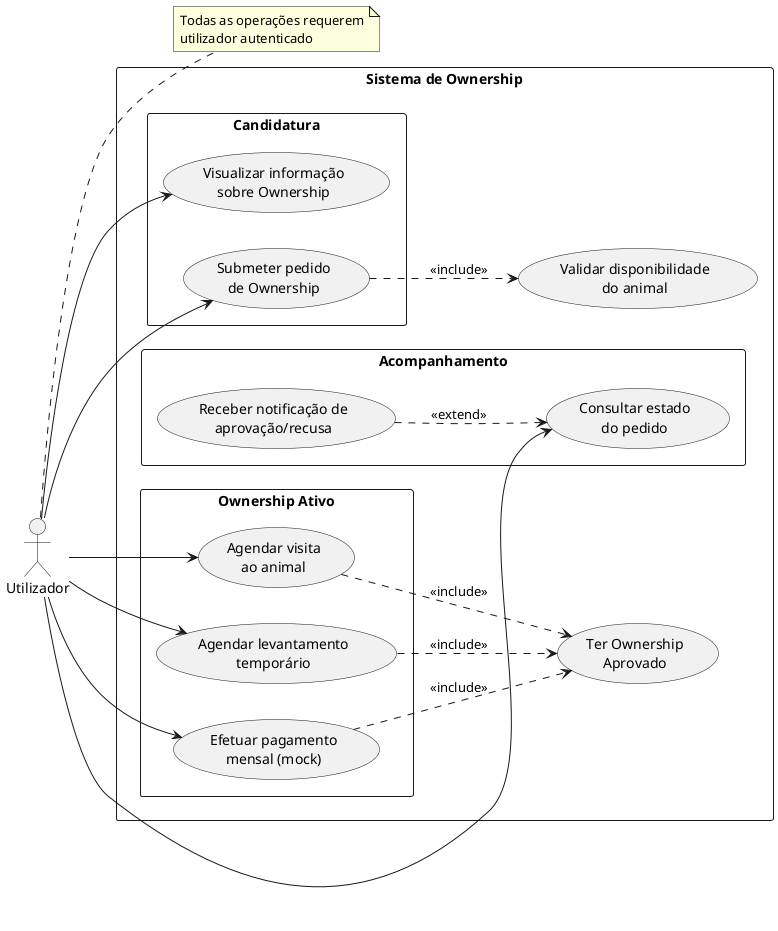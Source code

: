 @startuml
left to right direction
skinparam packageStyle rectangle
actor "Utilizador" as User
rectangle "Sistema de Ownership" {
  
  package "Candidatura" {
    usecase "Visualizar informação\nsobre Ownership" as UC1
    usecase "Submeter pedido\nde Ownership" as UC2
  }
  
  package "Acompanhamento" {
    usecase "Consultar estado\ndo pedido" as UC3
    usecase "Receber notificação de\naprovação/recusa" as UC4
  }
  
  package "Ownership Ativo" {
    usecase "Agendar visita\nao animal" as UC5
    usecase "Agendar levantamento\ntemporário" as UC6
    usecase "Efetuar pagamento\nmensal (mock)" as UC7
  }
  
  ' Use cases internos do sistema
  usecase "Validar disponibilidade\ndo animal" as UC_Valid
  usecase "Ter Ownership\nAprovado" as UC_OwnershipAtivo
}

' Relações do Utilizador
User --> UC1
User --> UC2
User --> UC3
User --> UC5
User --> UC6
User --> UC7

' Include - Submeter pedido
UC2 ..> UC_Valid : <<include>>

' Include - Pré-condição de Ownership Ativo
UC5 ..> UC_OwnershipAtivo : <<include>>
UC6 ..> UC_OwnershipAtivo : <<include>>
UC7 ..> UC_OwnershipAtivo : <<include>>

' Extend - Notificações
UC4 ..> UC3 : <<extend>>

' Nota sobre autenticação
note right of User
  Todas as operações requerem
  utilizador autenticado
end note

@enduml
